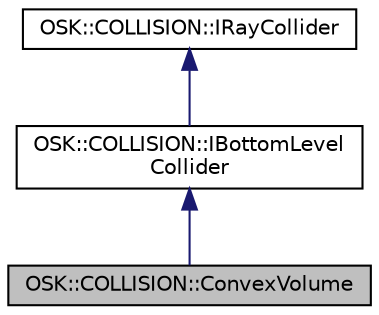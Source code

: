 digraph "OSK::COLLISION::ConvexVolume"
{
 // LATEX_PDF_SIZE
  edge [fontname="Helvetica",fontsize="10",labelfontname="Helvetica",labelfontsize="10"];
  node [fontname="Helvetica",fontsize="10",shape=record];
  Node1 [label="OSK::COLLISION::ConvexVolume",height=0.2,width=0.4,color="black", fillcolor="grey75", style="filled", fontcolor="black",tooltip="Clase que representa un volúmen convexo para la detección de colisiones detallada."];
  Node2 -> Node1 [dir="back",color="midnightblue",fontsize="10",style="solid",fontname="Helvetica"];
  Node2 [label="OSK::COLLISION::IBottomLevel\lCollider",height=0.2,width=0.4,color="black", fillcolor="white", style="filled",URL="$class_o_s_k_1_1_c_o_l_l_i_s_i_o_n_1_1_i_bottom_level_collider.html",tooltip="Representa un área de colisión no muy ajustada que permite descartar colisiones de una manera más ráp..."];
  Node3 -> Node2 [dir="back",color="midnightblue",fontsize="10",style="solid",fontname="Helvetica"];
  Node3 [label="OSK::COLLISION::IRayCollider",height=0.2,width=0.4,color="black", fillcolor="white", style="filled",URL="$class_o_s_k_1_1_c_o_l_l_i_s_i_o_n_1_1_i_ray_collider.html",tooltip="Interfaz para colliders que pueden interseccionar con un rayo."];
}
